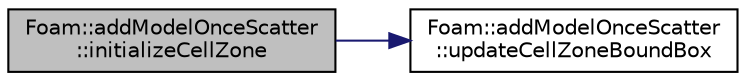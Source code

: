 digraph "Foam::addModelOnceScatter::initializeCellZone"
{
 // LATEX_PDF_SIZE
  edge [fontname="Helvetica",fontsize="10",labelfontname="Helvetica",labelfontsize="10"];
  node [fontname="Helvetica",fontsize="10",shape=record];
  rankdir="LR";
  Node1 [label="Foam::addModelOnceScatter\l::initializeCellZone",height=0.2,width=0.4,color="black", fillcolor="grey75", style="filled", fontcolor="black",tooltip=" "];
  Node1 -> Node2 [color="midnightblue",fontsize="10",style="solid",fontname="Helvetica"];
  Node2 [label="Foam::addModelOnceScatter\l::updateCellZoneBoundBox",height=0.2,width=0.4,color="black", fillcolor="white", style="filled",URL="$classFoam_1_1addModelOnceScatter.html#a4f620f6718c768da304a24ee50668a77",tooltip=" "];
}
